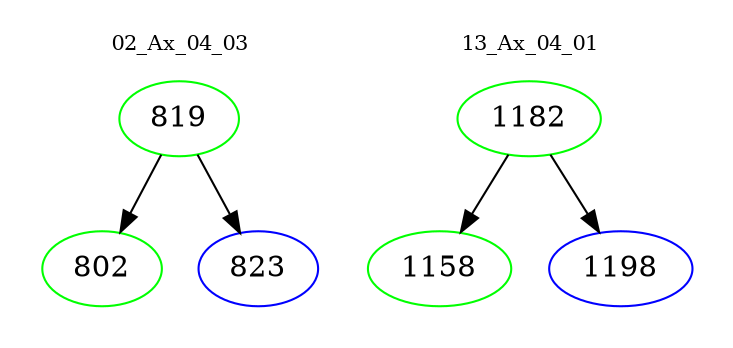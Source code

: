 digraph{
subgraph cluster_0 {
color = white
label = "02_Ax_04_03";
fontsize=10;
T0_819 [label="819", color="green"]
T0_819 -> T0_802 [color="black"]
T0_802 [label="802", color="green"]
T0_819 -> T0_823 [color="black"]
T0_823 [label="823", color="blue"]
}
subgraph cluster_1 {
color = white
label = "13_Ax_04_01";
fontsize=10;
T1_1182 [label="1182", color="green"]
T1_1182 -> T1_1158 [color="black"]
T1_1158 [label="1158", color="green"]
T1_1182 -> T1_1198 [color="black"]
T1_1198 [label="1198", color="blue"]
}
}

